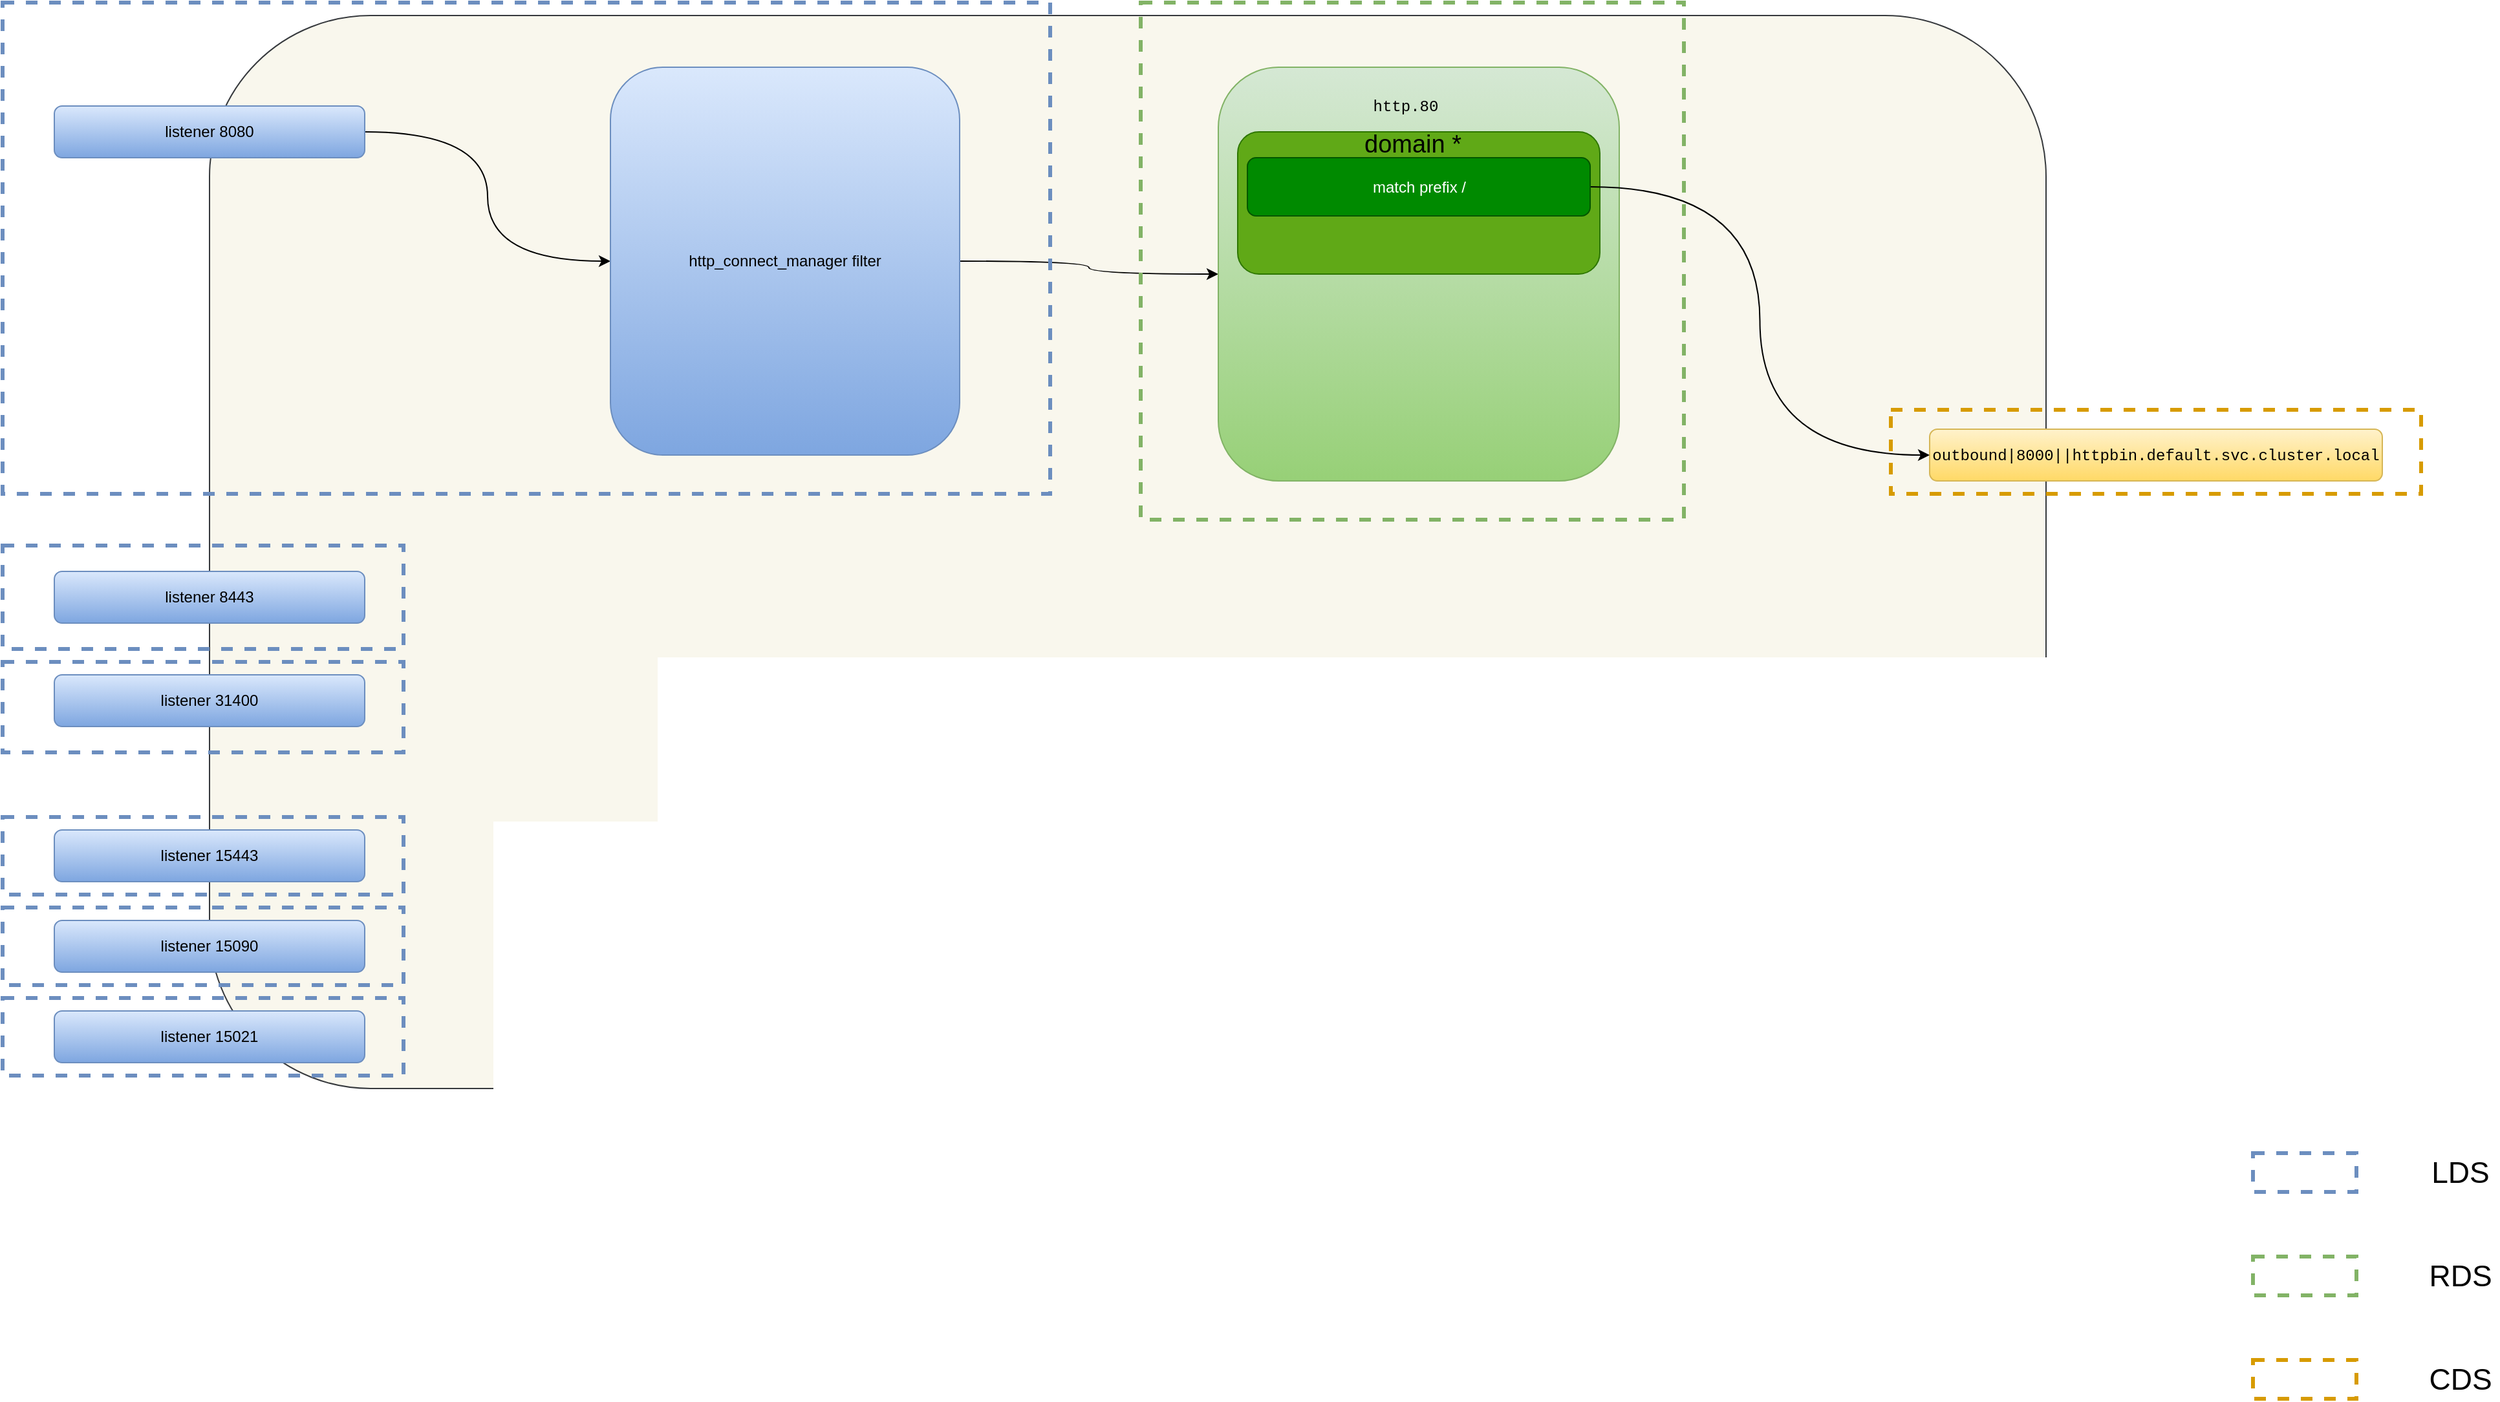 <mxfile version="15.0.4" type="github">
  <diagram id="AIX3p-sAqaVESIFTII6M" name="第 1 页">
    <mxGraphModel dx="1358" dy="902" grid="1" gridSize="10" guides="1" tooltips="1" connect="1" arrows="1" fold="1" page="1" pageScale="1" pageWidth="2339" pageHeight="3300" math="0" shadow="0">
      <root>
        <mxCell id="0" />
        <mxCell id="1" parent="0" />
        <mxCell id="fvGuiGc2wL7ZiQ-JMnJC-1" value="" style="rounded=1;whiteSpace=wrap;html=1;fillColor=#f9f7ed;strokeColor=#36393d;" parent="1" vertex="1">
          <mxGeometry x="300" y="200" width="1420" height="830" as="geometry" />
        </mxCell>
        <mxCell id="fvGuiGc2wL7ZiQ-JMnJC-19" style="edgeStyle=orthogonalEdgeStyle;curved=1;orthogonalLoop=1;jettySize=auto;html=1;entryX=0;entryY=0.5;entryDx=0;entryDy=0;" parent="1" source="fvGuiGc2wL7ZiQ-JMnJC-2" target="fvGuiGc2wL7ZiQ-JMnJC-13" edge="1">
          <mxGeometry relative="1" as="geometry" />
        </mxCell>
        <mxCell id="fvGuiGc2wL7ZiQ-JMnJC-2" value="listener 8080" style="rounded=1;whiteSpace=wrap;html=1;gradientColor=#7ea6e0;fillColor=#dae8fc;strokeColor=#6c8ebf;" parent="1" vertex="1">
          <mxGeometry x="180" y="270" width="240" height="40" as="geometry" />
        </mxCell>
        <mxCell id="fvGuiGc2wL7ZiQ-JMnJC-3" value="listener 8443" style="rounded=1;whiteSpace=wrap;html=1;gradientColor=#7ea6e0;fillColor=#dae8fc;strokeColor=#6c8ebf;" parent="1" vertex="1">
          <mxGeometry x="180" y="630" width="240" height="40" as="geometry" />
        </mxCell>
        <mxCell id="fvGuiGc2wL7ZiQ-JMnJC-4" value="listener 15090" style="rounded=1;whiteSpace=wrap;html=1;gradientColor=#7ea6e0;fillColor=#dae8fc;strokeColor=#6c8ebf;" parent="1" vertex="1">
          <mxGeometry x="180" y="900" width="240" height="40" as="geometry" />
        </mxCell>
        <mxCell id="fvGuiGc2wL7ZiQ-JMnJC-5" value="listener 15021" style="rounded=1;whiteSpace=wrap;html=1;gradientColor=#7ea6e0;fillColor=#dae8fc;strokeColor=#6c8ebf;" parent="1" vertex="1">
          <mxGeometry x="180" y="970" width="240" height="40" as="geometry" />
        </mxCell>
        <mxCell id="fvGuiGc2wL7ZiQ-JMnJC-6" value="listener 31400" style="rounded=1;whiteSpace=wrap;html=1;gradientColor=#7ea6e0;fillColor=#dae8fc;strokeColor=#6c8ebf;" parent="1" vertex="1">
          <mxGeometry x="180" y="710" width="240" height="40" as="geometry" />
        </mxCell>
        <mxCell id="fvGuiGc2wL7ZiQ-JMnJC-7" value="listener 15443" style="rounded=1;whiteSpace=wrap;html=1;gradientColor=#7ea6e0;fillColor=#dae8fc;strokeColor=#6c8ebf;" parent="1" vertex="1">
          <mxGeometry x="180" y="830" width="240" height="40" as="geometry" />
        </mxCell>
        <mxCell id="fvGuiGc2wL7ZiQ-JMnJC-12" value="&lt;div style=&quot;font-family: &amp;quot;menlo&amp;quot; , &amp;quot;monaco&amp;quot; , &amp;quot;courier new&amp;quot; , monospace ; line-height: 18px&quot;&gt;&lt;div style=&quot;font-family: &amp;quot;menlo&amp;quot; , &amp;quot;monaco&amp;quot; , &amp;quot;courier new&amp;quot; , monospace ; line-height: 18px&quot;&gt;&lt;span style=&quot;&quot;&gt;outbound|8000||httpbin.default.svc.cluster.local&lt;/span&gt;&lt;/div&gt;&lt;/div&gt;" style="rounded=1;whiteSpace=wrap;html=1;gradientColor=#ffd966;fillColor=#fff2cc;strokeColor=#d6b656;" parent="1" vertex="1">
          <mxGeometry x="1630" y="520" width="350" height="40" as="geometry" />
        </mxCell>
        <mxCell id="fvGuiGc2wL7ZiQ-JMnJC-18" style="edgeStyle=orthogonalEdgeStyle;curved=1;orthogonalLoop=1;jettySize=auto;html=1;entryX=0;entryY=0.5;entryDx=0;entryDy=0;" parent="1" source="fvGuiGc2wL7ZiQ-JMnJC-13" target="fvGuiGc2wL7ZiQ-JMnJC-14" edge="1">
          <mxGeometry relative="1" as="geometry" />
        </mxCell>
        <mxCell id="fvGuiGc2wL7ZiQ-JMnJC-13" value="http_connect_manager filter" style="rounded=1;whiteSpace=wrap;html=1;gradientColor=#7ea6e0;fillColor=#dae8fc;strokeColor=#6c8ebf;" parent="1" vertex="1">
          <mxGeometry x="610" y="240" width="270" height="300" as="geometry" />
        </mxCell>
        <mxCell id="fvGuiGc2wL7ZiQ-JMnJC-14" value="" style="rounded=1;whiteSpace=wrap;html=1;gradientColor=#97d077;fillColor=#d5e8d4;strokeColor=#82b366;" parent="1" vertex="1">
          <mxGeometry x="1080" y="240" width="310" height="320" as="geometry" />
        </mxCell>
        <mxCell id="fvGuiGc2wL7ZiQ-JMnJC-15" value="&lt;div style=&quot;font-family: &amp;#34;menlo&amp;#34; , &amp;#34;monaco&amp;#34; , &amp;#34;courier new&amp;#34; , monospace ; line-height: 18px&quot;&gt;&lt;span&gt;http.80&lt;/span&gt;&lt;/div&gt;" style="text;html=1;strokeColor=none;align=center;verticalAlign=middle;whiteSpace=wrap;rounded=0;" parent="1" vertex="1">
          <mxGeometry x="1020" y="260" width="410" height="20" as="geometry" />
        </mxCell>
        <mxCell id="fvGuiGc2wL7ZiQ-JMnJC-22" value="" style="rounded=0;whiteSpace=wrap;html=1;dashed=1;strokeWidth=3;strokeColor=#6c8ebf;fillColor=none;" parent="1" vertex="1">
          <mxGeometry x="1880" y="1080" width="80" height="30" as="geometry" />
        </mxCell>
        <mxCell id="fvGuiGc2wL7ZiQ-JMnJC-24" value="" style="rounded=0;whiteSpace=wrap;html=1;dashed=1;strokeWidth=3;strokeColor=#82b366;fillColor=none;" parent="1" vertex="1">
          <mxGeometry x="1880" y="1160" width="80" height="30" as="geometry" />
        </mxCell>
        <mxCell id="fvGuiGc2wL7ZiQ-JMnJC-25" value="" style="rounded=0;whiteSpace=wrap;html=1;dashed=1;strokeWidth=3;strokeColor=#d79b00;fillColor=none;" parent="1" vertex="1">
          <mxGeometry x="1880" y="1240" width="80" height="30" as="geometry" />
        </mxCell>
        <mxCell id="fvGuiGc2wL7ZiQ-JMnJC-27" value="&lt;font style=&quot;font-size: 23px&quot;&gt;LDS&lt;/font&gt;" style="text;html=1;align=center;verticalAlign=middle;resizable=0;points=[];autosize=1;strokeColor=none;" parent="1" vertex="1">
          <mxGeometry x="2010" y="1085" width="60" height="20" as="geometry" />
        </mxCell>
        <mxCell id="fvGuiGc2wL7ZiQ-JMnJC-28" value="&lt;font style=&quot;font-size: 23px&quot;&gt;RDS&lt;/font&gt;" style="text;html=1;align=center;verticalAlign=middle;resizable=0;points=[];autosize=1;strokeColor=none;" parent="1" vertex="1">
          <mxGeometry x="2010" y="1165" width="60" height="20" as="geometry" />
        </mxCell>
        <mxCell id="fvGuiGc2wL7ZiQ-JMnJC-29" value="&lt;font style=&quot;font-size: 23px&quot;&gt;CDS&lt;/font&gt;" style="text;html=1;align=center;verticalAlign=middle;resizable=0;points=[];autosize=1;strokeColor=none;" parent="1" vertex="1">
          <mxGeometry x="2010" y="1245" width="60" height="20" as="geometry" />
        </mxCell>
        <mxCell id="fvGuiGc2wL7ZiQ-JMnJC-31" value="" style="rounded=0;whiteSpace=wrap;html=1;dashed=1;strokeWidth=3;strokeColor=#6c8ebf;fillColor=none;" parent="1" vertex="1">
          <mxGeometry x="140" y="190" width="810" height="380" as="geometry" />
        </mxCell>
        <mxCell id="fvGuiGc2wL7ZiQ-JMnJC-34" value="" style="rounded=0;whiteSpace=wrap;html=1;dashed=1;strokeWidth=3;strokeColor=#6c8ebf;fillColor=none;" parent="1" vertex="1">
          <mxGeometry x="140" y="610" width="310" height="80" as="geometry" />
        </mxCell>
        <mxCell id="fvGuiGc2wL7ZiQ-JMnJC-35" value="" style="rounded=0;whiteSpace=wrap;html=1;dashed=1;strokeWidth=3;strokeColor=#6c8ebf;fillColor=none;" parent="1" vertex="1">
          <mxGeometry x="140" y="700" width="310" height="70" as="geometry" />
        </mxCell>
        <mxCell id="fvGuiGc2wL7ZiQ-JMnJC-36" value="" style="rounded=0;whiteSpace=wrap;html=1;dashed=1;strokeWidth=3;strokeColor=#6c8ebf;fillColor=none;" parent="1" vertex="1">
          <mxGeometry x="140" y="820" width="310" height="60" as="geometry" />
        </mxCell>
        <mxCell id="fvGuiGc2wL7ZiQ-JMnJC-37" value="" style="rounded=0;whiteSpace=wrap;html=1;dashed=1;strokeWidth=3;strokeColor=#6c8ebf;fillColor=none;" parent="1" vertex="1">
          <mxGeometry x="140" y="890" width="310" height="60" as="geometry" />
        </mxCell>
        <mxCell id="fvGuiGc2wL7ZiQ-JMnJC-38" value="" style="rounded=0;whiteSpace=wrap;html=1;dashed=1;strokeWidth=3;strokeColor=#6c8ebf;fillColor=none;" parent="1" vertex="1">
          <mxGeometry x="140" y="960" width="310" height="60" as="geometry" />
        </mxCell>
        <mxCell id="fvGuiGc2wL7ZiQ-JMnJC-32" value="" style="rounded=0;whiteSpace=wrap;html=1;dashed=1;strokeWidth=3;strokeColor=#82b366;fillColor=none;" parent="1" vertex="1">
          <mxGeometry x="1020" y="190" width="420" height="400" as="geometry" />
        </mxCell>
        <mxCell id="UeluaozQl5nrIevCref1-3" value="" style="rounded=1;whiteSpace=wrap;html=1;fillColor=#60a917;strokeColor=#2D7600;fontColor=#ffffff;" vertex="1" parent="1">
          <mxGeometry x="1095" y="290" width="280" height="110" as="geometry" />
        </mxCell>
        <mxCell id="UeluaozQl5nrIevCref1-4" value="&lt;font style=&quot;font-size: 19px&quot;&gt;domain *&lt;/font&gt;" style="text;html=1;strokeColor=none;fillColor=none;align=center;verticalAlign=middle;whiteSpace=wrap;rounded=0;" vertex="1" parent="1">
          <mxGeometry x="1167.5" y="290" width="125" height="20" as="geometry" />
        </mxCell>
        <mxCell id="UeluaozQl5nrIevCref1-6" style="edgeStyle=orthogonalEdgeStyle;curved=1;orthogonalLoop=1;jettySize=auto;html=1;entryX=0;entryY=0.5;entryDx=0;entryDy=0;" edge="1" parent="1" source="UeluaozQl5nrIevCref1-5" target="fvGuiGc2wL7ZiQ-JMnJC-12">
          <mxGeometry relative="1" as="geometry" />
        </mxCell>
        <mxCell id="UeluaozQl5nrIevCref1-5" value="match prefix /" style="rounded=1;whiteSpace=wrap;html=1;fillColor=#008a00;strokeColor=#005700;fontColor=#ffffff;" vertex="1" parent="1">
          <mxGeometry x="1102.5" y="310" width="265" height="45" as="geometry" />
        </mxCell>
        <mxCell id="fvGuiGc2wL7ZiQ-JMnJC-33" value="" style="rounded=0;whiteSpace=wrap;html=1;dashed=1;strokeWidth=3;strokeColor=#d79b00;fillColor=none;" parent="1" vertex="1">
          <mxGeometry x="1600" y="505" width="410" height="65" as="geometry" />
        </mxCell>
      </root>
    </mxGraphModel>
  </diagram>
</mxfile>
